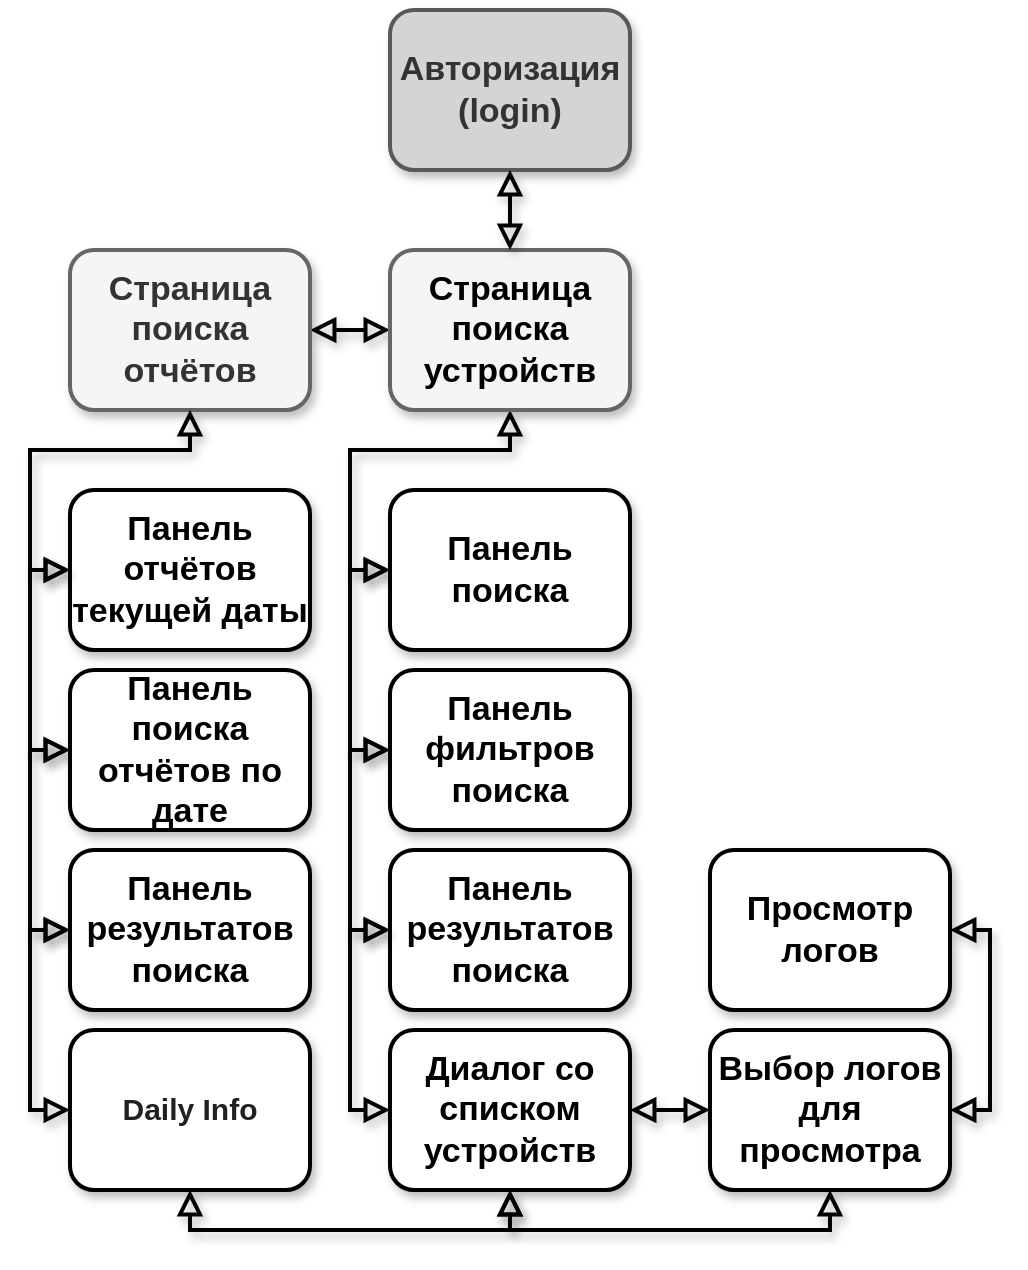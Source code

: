 <mxfile version="13.1.14" type="device"><diagram id="C5RBs43oDa-KdzZeNtuy" name="Page-1"><mxGraphModel dx="2249" dy="804" grid="1" gridSize="10" guides="1" tooltips="1" connect="1" arrows="1" fold="1" page="1" pageScale="1" pageWidth="827" pageHeight="1169" math="0" shadow="0"><root><mxCell id="WIyWlLk6GJQsqaUBKTNV-0"/><mxCell id="WIyWlLk6GJQsqaUBKTNV-1" parent="WIyWlLk6GJQsqaUBKTNV-0"/><mxCell id="WIyWlLk6GJQsqaUBKTNV-3" value="Авторизация&lt;br&gt;(login)" style="rounded=1;whiteSpace=wrap;html=1;fontSize=17;glass=0;strokeWidth=2;shadow=1;fontStyle=1;fillColor=#D4D4D4;strokeColor=#595959;fontColor=#333333;comic=0;" parent="WIyWlLk6GJQsqaUBKTNV-1" vertex="1"><mxGeometry x="160" y="80" width="120" height="80" as="geometry"/></mxCell><mxCell id="9vlyguIli9KYiMAbQe0v-15" style="edgeStyle=orthogonalEdgeStyle;rounded=0;comic=0;orthogonalLoop=1;jettySize=auto;html=1;exitX=0.5;exitY=1;exitDx=0;exitDy=0;entryX=0;entryY=0.5;entryDx=0;entryDy=0;shadow=1;labelBackgroundColor=none;startArrow=block;startFill=0;startSize=8;endArrow=block;endFill=0;endSize=8;strokeWidth=2;fontSize=17;" parent="WIyWlLk6GJQsqaUBKTNV-1" source="WIyWlLk6GJQsqaUBKTNV-7" target="9vlyguIli9KYiMAbQe0v-12" edge="1"><mxGeometry relative="1" as="geometry"/></mxCell><mxCell id="9vlyguIli9KYiMAbQe0v-17" style="edgeStyle=orthogonalEdgeStyle;rounded=0;comic=0;orthogonalLoop=1;jettySize=auto;html=1;exitX=0;exitY=0.5;exitDx=0;exitDy=0;entryX=1;entryY=0.5;entryDx=0;entryDy=0;shadow=1;labelBackgroundColor=none;startArrow=block;startFill=0;startSize=8;endArrow=block;endFill=0;endSize=8;strokeWidth=2;fontSize=17;" parent="WIyWlLk6GJQsqaUBKTNV-1" source="WIyWlLk6GJQsqaUBKTNV-7" target="8hTJLf7t0jW3KMFVS1VW-0" edge="1"><mxGeometry relative="1" as="geometry"/></mxCell><mxCell id="WIyWlLk6GJQsqaUBKTNV-7" value="&lt;span style=&quot;color: rgb(0 , 0 , 0)&quot;&gt;Страница поиска устройств&lt;/span&gt;" style="rounded=1;whiteSpace=wrap;html=1;fontSize=17;glass=0;strokeWidth=2;shadow=1;fontStyle=1;fillColor=#f5f5f5;strokeColor=#666666;fontColor=#333333;comic=0;" parent="WIyWlLk6GJQsqaUBKTNV-1" vertex="1"><mxGeometry x="160" y="200" width="120" height="80" as="geometry"/></mxCell><mxCell id="8hTJLf7t0jW3KMFVS1VW-0" value="Страница поиска отчётов" style="rounded=1;whiteSpace=wrap;html=1;fontSize=17;glass=0;strokeWidth=2;shadow=1;fontStyle=1;fillColor=#f5f5f5;strokeColor=#666666;fontColor=#333333;comic=0;" parent="WIyWlLk6GJQsqaUBKTNV-1" vertex="1"><mxGeometry y="200" width="120" height="80" as="geometry"/></mxCell><mxCell id="8hTJLf7t0jW3KMFVS1VW-5" value="" style="rounded=0;html=1;jettySize=auto;orthogonalLoop=1;fontSize=17;endArrow=block;endFill=0;endSize=8;strokeWidth=2;shadow=1;labelBackgroundColor=none;edgeStyle=orthogonalEdgeStyle;fontStyle=1;entryX=0.5;entryY=0;entryDx=0;entryDy=0;exitX=0.5;exitY=1;exitDx=0;exitDy=0;startArrow=block;startFill=0;startSize=8;comic=0;" parent="WIyWlLk6GJQsqaUBKTNV-1" source="WIyWlLk6GJQsqaUBKTNV-3" target="WIyWlLk6GJQsqaUBKTNV-7" edge="1"><mxGeometry relative="1" as="geometry"><mxPoint x="240" y="140" as="sourcePoint"/><mxPoint x="80" y="220" as="targetPoint"/></mxGeometry></mxCell><mxCell id="9vlyguIli9KYiMAbQe0v-10" style="edgeStyle=orthogonalEdgeStyle;rounded=0;comic=0;orthogonalLoop=1;jettySize=auto;html=1;exitX=0;exitY=0.5;exitDx=0;exitDy=0;entryX=0.5;entryY=1;entryDx=0;entryDy=0;shadow=1;labelBackgroundColor=none;startArrow=block;startFill=0;startSize=8;endArrow=block;endFill=0;endSize=8;strokeWidth=2;fontSize=17;" parent="WIyWlLk6GJQsqaUBKTNV-1" source="8hTJLf7t0jW3KMFVS1VW-24" target="8hTJLf7t0jW3KMFVS1VW-0" edge="1"><mxGeometry relative="1" as="geometry"/></mxCell><mxCell id="8hTJLf7t0jW3KMFVS1VW-24" value="Панель отчётов текущей даты" style="rounded=1;whiteSpace=wrap;html=1;fontSize=17;glass=0;strokeWidth=2;shadow=1;fontStyle=1;comic=0;" parent="WIyWlLk6GJQsqaUBKTNV-1" vertex="1"><mxGeometry y="320" width="120" height="80" as="geometry"/></mxCell><mxCell id="9vlyguIli9KYiMAbQe0v-7" style="edgeStyle=orthogonalEdgeStyle;rounded=0;comic=0;orthogonalLoop=1;jettySize=auto;html=1;exitX=0;exitY=0.5;exitDx=0;exitDy=0;entryX=0;entryY=0.5;entryDx=0;entryDy=0;shadow=1;labelBackgroundColor=none;startArrow=block;startFill=0;startSize=8;endArrow=block;endFill=0;endSize=8;strokeWidth=2;fontSize=17;" parent="WIyWlLk6GJQsqaUBKTNV-1" source="9vlyguIli9KYiMAbQe0v-4" target="9vlyguIli9KYiMAbQe0v-6" edge="1"><mxGeometry relative="1" as="geometry"/></mxCell><mxCell id="9vlyguIli9KYiMAbQe0v-14" style="edgeStyle=orthogonalEdgeStyle;rounded=0;comic=0;orthogonalLoop=1;jettySize=auto;html=1;exitX=0;exitY=0.5;exitDx=0;exitDy=0;entryX=0;entryY=0.5;entryDx=0;entryDy=0;shadow=1;labelBackgroundColor=none;startArrow=block;startFill=0;startSize=8;endArrow=block;endFill=0;endSize=8;strokeWidth=2;fontSize=17;" parent="WIyWlLk6GJQsqaUBKTNV-1" source="9vlyguIli9KYiMAbQe0v-4" target="9vlyguIli9KYiMAbQe0v-12" edge="1"><mxGeometry relative="1" as="geometry"/></mxCell><mxCell id="9vlyguIli9KYiMAbQe0v-4" value="Панель фильтров поиска" style="rounded=1;whiteSpace=wrap;html=1;fontSize=17;glass=0;strokeWidth=2;shadow=1;fontStyle=1;comic=0;" parent="WIyWlLk6GJQsqaUBKTNV-1" vertex="1"><mxGeometry x="160" y="410" width="120" height="80" as="geometry"/></mxCell><mxCell id="9vlyguIli9KYiMAbQe0v-6" value="Панель результатов поиска" style="rounded=1;whiteSpace=wrap;html=1;fontSize=17;glass=0;strokeWidth=2;shadow=1;fontStyle=1;comic=0;" parent="WIyWlLk6GJQsqaUBKTNV-1" vertex="1"><mxGeometry x="160" y="500" width="120" height="80" as="geometry"/></mxCell><mxCell id="9vlyguIli9KYiMAbQe0v-13" style="edgeStyle=orthogonalEdgeStyle;rounded=0;comic=0;orthogonalLoop=1;jettySize=auto;html=1;exitX=0;exitY=0.5;exitDx=0;exitDy=0;entryX=0;entryY=0.5;entryDx=0;entryDy=0;shadow=1;labelBackgroundColor=none;startArrow=block;startFill=0;startSize=8;endArrow=block;endFill=0;endSize=8;strokeWidth=2;fontSize=17;" parent="WIyWlLk6GJQsqaUBKTNV-1" source="9vlyguIli9KYiMAbQe0v-9" target="9vlyguIli9KYiMAbQe0v-6" edge="1"><mxGeometry relative="1" as="geometry"/></mxCell><mxCell id="9vlyguIli9KYiMAbQe0v-29" style="edgeStyle=orthogonalEdgeStyle;rounded=0;comic=0;orthogonalLoop=1;jettySize=auto;html=1;exitX=1;exitY=0.5;exitDx=0;exitDy=0;entryX=0;entryY=0.5;entryDx=0;entryDy=0;shadow=1;labelBackgroundColor=none;startArrow=block;startFill=0;startSize=8;endArrow=block;endFill=0;endSize=8;strokeWidth=2;fontSize=17;" parent="WIyWlLk6GJQsqaUBKTNV-1" source="9vlyguIli9KYiMAbQe0v-9" target="9vlyguIli9KYiMAbQe0v-27" edge="1"><mxGeometry relative="1" as="geometry"/></mxCell><mxCell id="n9xZmarcHjvVVdZZeXw5-3" style="edgeStyle=orthogonalEdgeStyle;rounded=0;comic=0;orthogonalLoop=1;jettySize=auto;html=1;exitX=0.5;exitY=1;exitDx=0;exitDy=0;entryX=0.5;entryY=1;entryDx=0;entryDy=0;shadow=1;labelBackgroundColor=none;startArrow=block;startFill=0;startSize=8;endArrow=block;endFill=0;endSize=8;strokeWidth=2;fontSize=17;" edge="1" parent="WIyWlLk6GJQsqaUBKTNV-1" source="9vlyguIli9KYiMAbQe0v-9" target="9vlyguIli9KYiMAbQe0v-27"><mxGeometry relative="1" as="geometry"/></mxCell><mxCell id="9vlyguIli9KYiMAbQe0v-9" value="Диалог со списком устройств" style="rounded=1;whiteSpace=wrap;html=1;fontSize=17;glass=0;strokeWidth=2;shadow=1;fontStyle=1;comic=0;" parent="WIyWlLk6GJQsqaUBKTNV-1" vertex="1"><mxGeometry x="160" y="590" width="120" height="80" as="geometry"/></mxCell><mxCell id="9vlyguIli9KYiMAbQe0v-12" value="Панель поиска" style="rounded=1;whiteSpace=wrap;html=1;fontSize=17;glass=0;strokeWidth=2;shadow=1;fontStyle=1;comic=0;" parent="WIyWlLk6GJQsqaUBKTNV-1" vertex="1"><mxGeometry x="160" y="320" width="120" height="80" as="geometry"/></mxCell><mxCell id="9vlyguIli9KYiMAbQe0v-21" style="edgeStyle=orthogonalEdgeStyle;rounded=0;comic=0;orthogonalLoop=1;jettySize=auto;html=1;exitX=0;exitY=0.5;exitDx=0;exitDy=0;entryX=0;entryY=0.5;entryDx=0;entryDy=0;shadow=1;labelBackgroundColor=none;startArrow=block;startFill=0;startSize=8;endArrow=block;endFill=0;endSize=8;strokeWidth=2;fontSize=17;" parent="WIyWlLk6GJQsqaUBKTNV-1" source="9vlyguIli9KYiMAbQe0v-19" target="8hTJLf7t0jW3KMFVS1VW-24" edge="1"><mxGeometry relative="1" as="geometry"/></mxCell><mxCell id="9vlyguIli9KYiMAbQe0v-23" style="edgeStyle=orthogonalEdgeStyle;rounded=0;comic=0;orthogonalLoop=1;jettySize=auto;html=1;exitX=0;exitY=0.5;exitDx=0;exitDy=0;entryX=0;entryY=0.5;entryDx=0;entryDy=0;shadow=1;labelBackgroundColor=none;startArrow=block;startFill=0;startSize=8;endArrow=block;endFill=0;endSize=8;strokeWidth=2;fontSize=17;" parent="WIyWlLk6GJQsqaUBKTNV-1" source="9vlyguIli9KYiMAbQe0v-19" target="9vlyguIli9KYiMAbQe0v-20" edge="1"><mxGeometry relative="1" as="geometry"/></mxCell><mxCell id="9vlyguIli9KYiMAbQe0v-19" value="Панель поиска отчётов по дате" style="rounded=1;whiteSpace=wrap;html=1;fontSize=17;glass=0;strokeWidth=2;shadow=1;fontStyle=1;comic=0;" parent="WIyWlLk6GJQsqaUBKTNV-1" vertex="1"><mxGeometry y="410" width="120" height="80" as="geometry"/></mxCell><mxCell id="9vlyguIli9KYiMAbQe0v-35" style="edgeStyle=orthogonalEdgeStyle;rounded=0;comic=0;orthogonalLoop=1;jettySize=auto;html=1;exitX=0;exitY=0.5;exitDx=0;exitDy=0;entryX=0;entryY=0.5;entryDx=0;entryDy=0;shadow=1;labelBackgroundColor=none;startArrow=block;startFill=0;startSize=8;endArrow=block;endFill=0;endSize=8;strokeWidth=2;fontSize=17;" parent="WIyWlLk6GJQsqaUBKTNV-1" source="9vlyguIli9KYiMAbQe0v-20" target="9vlyguIli9KYiMAbQe0v-25" edge="1"><mxGeometry relative="1" as="geometry"/></mxCell><mxCell id="9vlyguIli9KYiMAbQe0v-20" value="Панель результатов поиска" style="rounded=1;whiteSpace=wrap;html=1;fontSize=17;glass=0;strokeWidth=2;shadow=1;fontStyle=1;comic=0;" parent="WIyWlLk6GJQsqaUBKTNV-1" vertex="1"><mxGeometry y="500" width="120" height="80" as="geometry"/></mxCell><mxCell id="n9xZmarcHjvVVdZZeXw5-1" style="edgeStyle=orthogonalEdgeStyle;rounded=0;comic=0;orthogonalLoop=1;jettySize=auto;html=1;exitX=0.5;exitY=1;exitDx=0;exitDy=0;entryX=0.5;entryY=1;entryDx=0;entryDy=0;shadow=1;labelBackgroundColor=none;startArrow=block;startFill=0;startSize=8;endArrow=block;endFill=0;endSize=8;strokeWidth=2;fontSize=17;" edge="1" parent="WIyWlLk6GJQsqaUBKTNV-1" source="9vlyguIli9KYiMAbQe0v-25" target="9vlyguIli9KYiMAbQe0v-9"><mxGeometry relative="1" as="geometry"/></mxCell><mxCell id="9vlyguIli9KYiMAbQe0v-25" value="&lt;p&gt;&lt;span style=&quot;color: rgba(0 , 0 , 0 , 0.87) ; font-family: , &amp;#34;blinkmacsystemfont&amp;#34; , &amp;#34;segoe ui&amp;#34; , &amp;#34;roboto&amp;#34; , , &amp;#34;ubuntu&amp;#34; , &amp;#34;cantarell&amp;#34; , &amp;#34;helvetica neue&amp;#34; , sans-serif ; font-size: 15px ; background-color: rgb(255 , 255 , 255)&quot;&gt;Daily Info&lt;/span&gt;&lt;/p&gt;" style="rounded=1;whiteSpace=wrap;html=1;fontSize=17;glass=0;strokeWidth=2;shadow=1;fontStyle=1;comic=0;" parent="WIyWlLk6GJQsqaUBKTNV-1" vertex="1"><mxGeometry y="590" width="120" height="80" as="geometry"/></mxCell><mxCell id="9vlyguIli9KYiMAbQe0v-33" style="edgeStyle=orthogonalEdgeStyle;rounded=0;comic=0;orthogonalLoop=1;jettySize=auto;html=1;exitX=1;exitY=0.5;exitDx=0;exitDy=0;entryX=1;entryY=0.5;entryDx=0;entryDy=0;shadow=1;labelBackgroundColor=none;startArrow=block;startFill=0;startSize=8;endArrow=block;endFill=0;endSize=8;strokeWidth=2;fontSize=17;" parent="WIyWlLk6GJQsqaUBKTNV-1" source="9vlyguIli9KYiMAbQe0v-27" target="9vlyguIli9KYiMAbQe0v-32" edge="1"><mxGeometry relative="1" as="geometry"/></mxCell><mxCell id="9vlyguIli9KYiMAbQe0v-27" value="Выбор логов для просмотра" style="rounded=1;whiteSpace=wrap;html=1;fontSize=17;glass=0;strokeWidth=2;shadow=1;fontStyle=1;comic=0;" parent="WIyWlLk6GJQsqaUBKTNV-1" vertex="1"><mxGeometry x="320" y="590" width="120" height="80" as="geometry"/></mxCell><mxCell id="9vlyguIli9KYiMAbQe0v-32" value="Просмотр логов" style="rounded=1;whiteSpace=wrap;html=1;fontSize=17;glass=0;strokeWidth=2;shadow=1;fontStyle=1;comic=0;" parent="WIyWlLk6GJQsqaUBKTNV-1" vertex="1"><mxGeometry x="320" y="500" width="120" height="80" as="geometry"/></mxCell></root></mxGraphModel></diagram></mxfile>